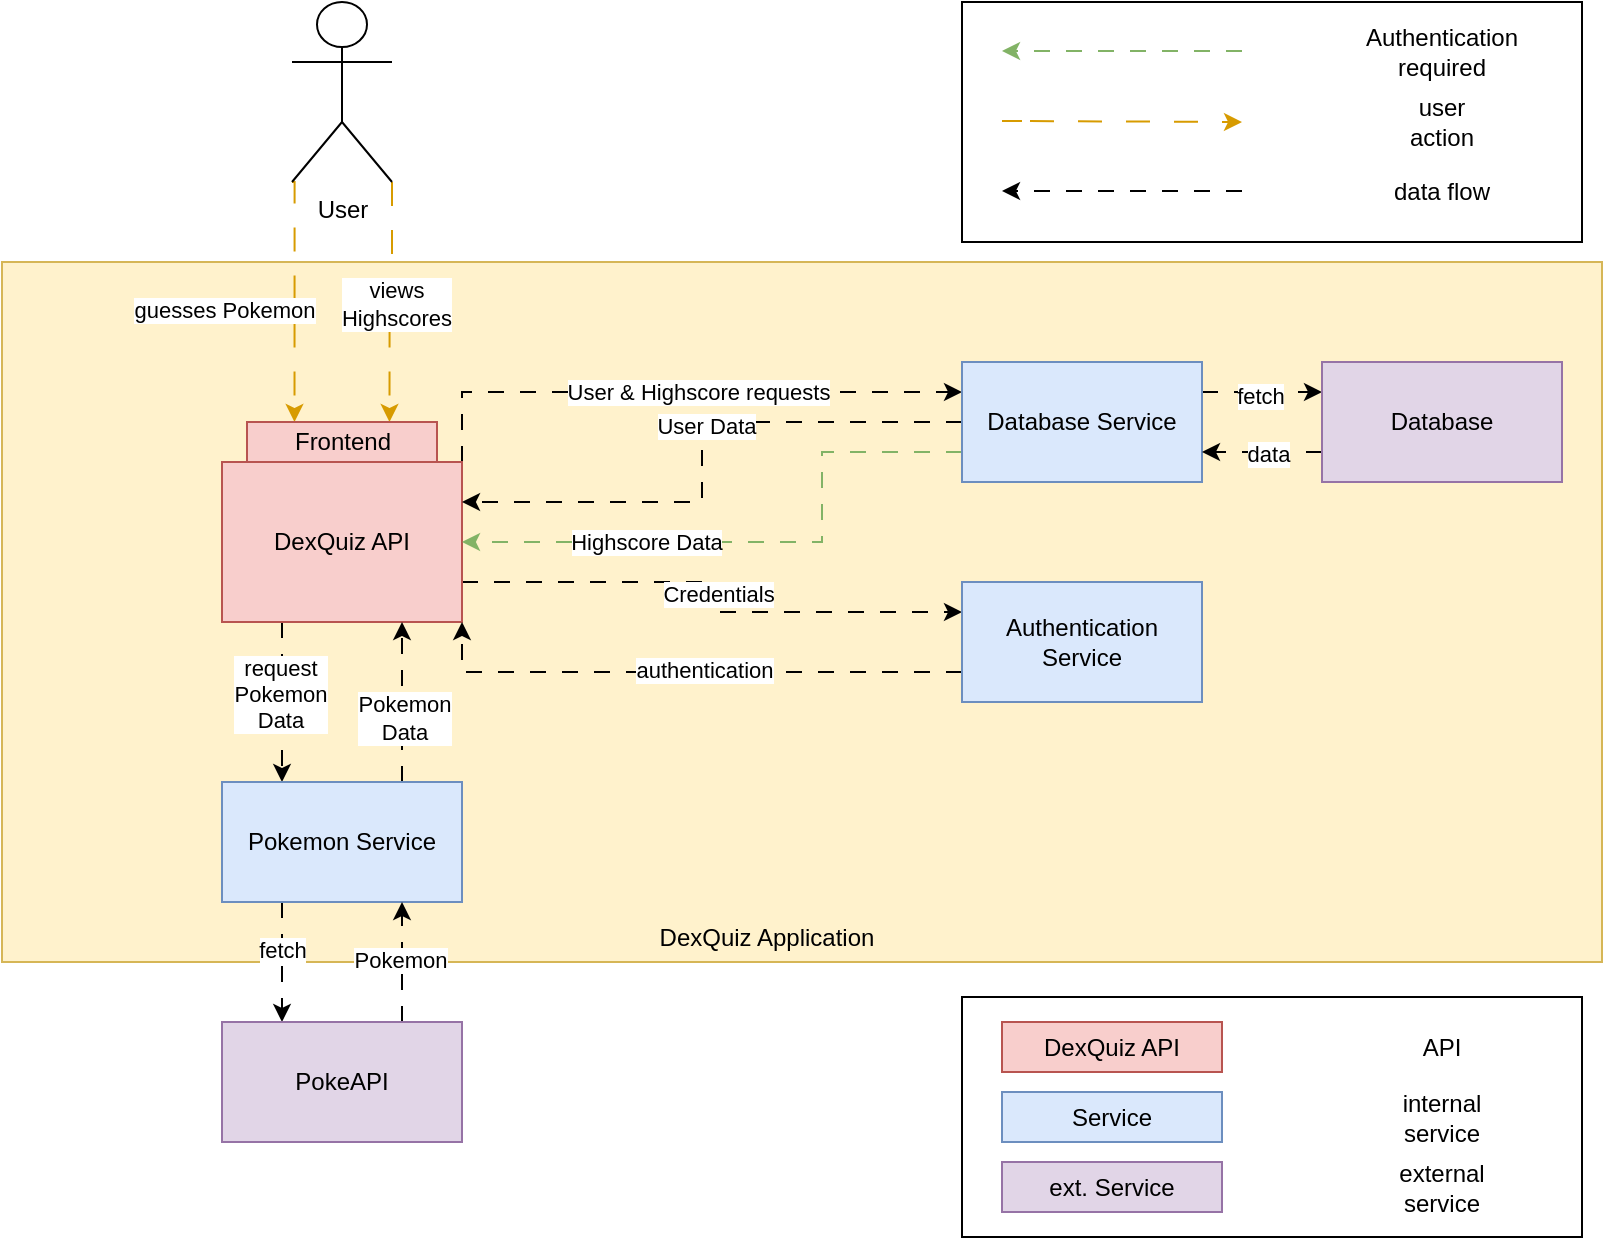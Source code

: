 <mxfile version="27.1.5">
  <diagram name="Page-1" id="77r_etyMG6uiAlGz0Fmr">
    <mxGraphModel dx="1101" dy="689" grid="1" gridSize="10" guides="1" tooltips="1" connect="1" arrows="1" fold="1" page="1" pageScale="1" pageWidth="850" pageHeight="1100" math="0" shadow="0">
      <root>
        <mxCell id="0" />
        <mxCell id="1" parent="0" />
        <mxCell id="un3O-d6Z-xGx0OLYczm8-82" value="" style="rounded=0;whiteSpace=wrap;html=1;fillColor=#fff2cc;strokeColor=#d6b656;" vertex="1" parent="1">
          <mxGeometry x="40" y="170" width="800" height="350" as="geometry" />
        </mxCell>
        <mxCell id="un3O-d6Z-xGx0OLYczm8-3" style="edgeStyle=orthogonalEdgeStyle;rounded=0;orthogonalLoop=1;jettySize=auto;html=1;exitX=0;exitY=1;exitDx=0;exitDy=0;exitPerimeter=0;dashed=1;dashPattern=12 12;fillColor=#ffe6cc;strokeColor=#d79b00;entryX=0.25;entryY=0;entryDx=0;entryDy=0;" edge="1" parent="1" source="un3O-d6Z-xGx0OLYczm8-1" target="un3O-d6Z-xGx0OLYczm8-45">
          <mxGeometry relative="1" as="geometry">
            <mxPoint x="180" y="140" as="sourcePoint" />
            <mxPoint x="380" y="240" as="targetPoint" />
            <Array as="points">
              <mxPoint x="186" y="130" />
            </Array>
          </mxGeometry>
        </mxCell>
        <mxCell id="un3O-d6Z-xGx0OLYczm8-15" value="guesses Pokemon" style="edgeLabel;html=1;align=center;verticalAlign=middle;resizable=0;points=[];" vertex="1" connectable="0" parent="un3O-d6Z-xGx0OLYczm8-3">
          <mxGeometry x="-0.244" y="-1" relative="1" as="geometry">
            <mxPoint x="-35" y="19" as="offset" />
          </mxGeometry>
        </mxCell>
        <mxCell id="un3O-d6Z-xGx0OLYczm8-46" style="edgeStyle=orthogonalEdgeStyle;rounded=0;orthogonalLoop=1;jettySize=auto;html=1;exitX=1;exitY=1;exitDx=0;exitDy=0;exitPerimeter=0;entryX=0.75;entryY=0;entryDx=0;entryDy=0;fillColor=#ffe6cc;strokeColor=#d79b00;dashed=1;dashPattern=12 12;" edge="1" parent="1" source="un3O-d6Z-xGx0OLYczm8-1" target="un3O-d6Z-xGx0OLYczm8-45">
          <mxGeometry relative="1" as="geometry" />
        </mxCell>
        <mxCell id="un3O-d6Z-xGx0OLYczm8-47" value="views&lt;br&gt;Highscores" style="edgeLabel;html=1;align=center;verticalAlign=middle;resizable=0;points=[];" vertex="1" connectable="0" parent="un3O-d6Z-xGx0OLYczm8-46">
          <mxGeometry x="-0.01" y="2" relative="1" as="geometry">
            <mxPoint x="2" y="-1" as="offset" />
          </mxGeometry>
        </mxCell>
        <mxCell id="un3O-d6Z-xGx0OLYczm8-1" value="&lt;div&gt;User&lt;/div&gt;&lt;div&gt;&lt;br&gt;&lt;/div&gt;" style="shape=umlActor;verticalLabelPosition=bottom;verticalAlign=top;html=1;outlineConnect=0;" vertex="1" parent="1">
          <mxGeometry x="185" y="40" width="50" height="90" as="geometry" />
        </mxCell>
        <mxCell id="un3O-d6Z-xGx0OLYczm8-18" style="edgeStyle=orthogonalEdgeStyle;rounded=0;orthogonalLoop=1;jettySize=auto;html=1;exitX=0.25;exitY=1;exitDx=0;exitDy=0;entryX=0.25;entryY=0;entryDx=0;entryDy=0;dashed=1;dashPattern=8 8;" edge="1" parent="1" source="un3O-d6Z-xGx0OLYczm8-2" target="un3O-d6Z-xGx0OLYczm8-12">
          <mxGeometry relative="1" as="geometry" />
        </mxCell>
        <mxCell id="un3O-d6Z-xGx0OLYczm8-19" value="request&lt;br&gt;Pokemon&lt;br&gt;Data" style="edgeLabel;html=1;align=center;verticalAlign=middle;resizable=0;points=[];" vertex="1" connectable="0" parent="un3O-d6Z-xGx0OLYczm8-18">
          <mxGeometry x="-0.1" y="-1" relative="1" as="geometry">
            <mxPoint as="offset" />
          </mxGeometry>
        </mxCell>
        <mxCell id="un3O-d6Z-xGx0OLYczm8-49" style="edgeStyle=orthogonalEdgeStyle;rounded=0;orthogonalLoop=1;jettySize=auto;html=1;exitX=1;exitY=0;exitDx=0;exitDy=0;entryX=0;entryY=0.25;entryDx=0;entryDy=0;dashed=1;dashPattern=8 8;" edge="1" parent="1" source="un3O-d6Z-xGx0OLYczm8-2" target="un3O-d6Z-xGx0OLYczm8-28">
          <mxGeometry relative="1" as="geometry" />
        </mxCell>
        <mxCell id="un3O-d6Z-xGx0OLYczm8-50" value="User &amp;amp; Highscore requests" style="edgeLabel;html=1;align=center;verticalAlign=middle;resizable=0;points=[];" vertex="1" connectable="0" parent="un3O-d6Z-xGx0OLYczm8-49">
          <mxGeometry x="0.073" relative="1" as="geometry">
            <mxPoint as="offset" />
          </mxGeometry>
        </mxCell>
        <mxCell id="un3O-d6Z-xGx0OLYczm8-55" style="edgeStyle=orthogonalEdgeStyle;rounded=0;orthogonalLoop=1;jettySize=auto;html=1;exitX=1;exitY=0.75;exitDx=0;exitDy=0;entryX=0;entryY=0.25;entryDx=0;entryDy=0;dashed=1;dashPattern=8 8;" edge="1" parent="1" source="un3O-d6Z-xGx0OLYczm8-2" target="un3O-d6Z-xGx0OLYczm8-54">
          <mxGeometry relative="1" as="geometry" />
        </mxCell>
        <mxCell id="un3O-d6Z-xGx0OLYczm8-56" value="Credentials" style="edgeLabel;html=1;align=center;verticalAlign=middle;resizable=0;points=[];" vertex="1" connectable="0" parent="un3O-d6Z-xGx0OLYczm8-55">
          <mxGeometry x="-0.011" y="3" relative="1" as="geometry">
            <mxPoint as="offset" />
          </mxGeometry>
        </mxCell>
        <mxCell id="un3O-d6Z-xGx0OLYczm8-2" value="DexQuiz API" style="rounded=0;whiteSpace=wrap;html=1;fillColor=#f8cecc;strokeColor=#b85450;" vertex="1" parent="1">
          <mxGeometry x="150" y="270" width="120" height="80" as="geometry" />
        </mxCell>
        <mxCell id="un3O-d6Z-xGx0OLYczm8-20" style="edgeStyle=orthogonalEdgeStyle;rounded=0;orthogonalLoop=1;jettySize=auto;html=1;exitX=0.75;exitY=0;exitDx=0;exitDy=0;entryX=0.75;entryY=1;entryDx=0;entryDy=0;dashed=1;dashPattern=8 8;" edge="1" parent="1" source="un3O-d6Z-xGx0OLYczm8-12" target="un3O-d6Z-xGx0OLYczm8-2">
          <mxGeometry relative="1" as="geometry" />
        </mxCell>
        <mxCell id="un3O-d6Z-xGx0OLYczm8-21" value="Pokemon&lt;br&gt;Data" style="edgeLabel;html=1;align=center;verticalAlign=middle;resizable=0;points=[];" vertex="1" connectable="0" parent="un3O-d6Z-xGx0OLYczm8-20">
          <mxGeometry x="-0.2" y="-1" relative="1" as="geometry">
            <mxPoint as="offset" />
          </mxGeometry>
        </mxCell>
        <mxCell id="un3O-d6Z-xGx0OLYczm8-62" style="edgeStyle=orthogonalEdgeStyle;rounded=0;orthogonalLoop=1;jettySize=auto;html=1;exitX=0.25;exitY=1;exitDx=0;exitDy=0;entryX=0.25;entryY=0;entryDx=0;entryDy=0;dashed=1;dashPattern=8 8;" edge="1" parent="1" source="un3O-d6Z-xGx0OLYczm8-12" target="un3O-d6Z-xGx0OLYczm8-48">
          <mxGeometry relative="1" as="geometry" />
        </mxCell>
        <mxCell id="un3O-d6Z-xGx0OLYczm8-63" value="fetch" style="edgeLabel;html=1;align=center;verticalAlign=middle;resizable=0;points=[];" vertex="1" connectable="0" parent="un3O-d6Z-xGx0OLYczm8-62">
          <mxGeometry x="-0.2" relative="1" as="geometry">
            <mxPoint as="offset" />
          </mxGeometry>
        </mxCell>
        <mxCell id="un3O-d6Z-xGx0OLYczm8-12" value="Pokemon Service" style="rounded=0;whiteSpace=wrap;html=1;fillColor=#dae8fc;strokeColor=#6c8ebf;" vertex="1" parent="1">
          <mxGeometry x="150" y="430" width="120" height="60" as="geometry" />
        </mxCell>
        <mxCell id="un3O-d6Z-xGx0OLYczm8-51" style="edgeStyle=orthogonalEdgeStyle;rounded=0;orthogonalLoop=1;jettySize=auto;html=1;exitX=0;exitY=0.5;exitDx=0;exitDy=0;entryX=1;entryY=0.25;entryDx=0;entryDy=0;dashed=1;dashPattern=8 8;" edge="1" parent="1" source="un3O-d6Z-xGx0OLYczm8-28" target="un3O-d6Z-xGx0OLYczm8-2">
          <mxGeometry relative="1" as="geometry">
            <Array as="points">
              <mxPoint x="390" y="250" />
              <mxPoint x="390" y="290" />
            </Array>
          </mxGeometry>
        </mxCell>
        <mxCell id="un3O-d6Z-xGx0OLYczm8-53" value="User Data" style="edgeLabel;html=1;align=center;verticalAlign=middle;resizable=0;points=[];" vertex="1" connectable="0" parent="un3O-d6Z-xGx0OLYczm8-51">
          <mxGeometry x="-0.091" y="2" relative="1" as="geometry">
            <mxPoint as="offset" />
          </mxGeometry>
        </mxCell>
        <mxCell id="un3O-d6Z-xGx0OLYczm8-60" style="edgeStyle=orthogonalEdgeStyle;rounded=0;orthogonalLoop=1;jettySize=auto;html=1;exitX=0;exitY=0.75;exitDx=0;exitDy=0;entryX=1;entryY=0.5;entryDx=0;entryDy=0;fillColor=#d5e8d4;strokeColor=#82b366;dashed=1;dashPattern=8 8;" edge="1" parent="1" source="un3O-d6Z-xGx0OLYczm8-28" target="un3O-d6Z-xGx0OLYczm8-2">
          <mxGeometry relative="1" as="geometry">
            <Array as="points">
              <mxPoint x="450" y="265" />
              <mxPoint x="450" y="310" />
            </Array>
          </mxGeometry>
        </mxCell>
        <mxCell id="un3O-d6Z-xGx0OLYczm8-61" value="Highscore Data" style="edgeLabel;html=1;align=center;verticalAlign=middle;resizable=0;points=[];" vertex="1" connectable="0" parent="un3O-d6Z-xGx0OLYczm8-60">
          <mxGeometry x="0.376" y="2" relative="1" as="geometry">
            <mxPoint y="-2" as="offset" />
          </mxGeometry>
        </mxCell>
        <mxCell id="un3O-d6Z-xGx0OLYczm8-67" style="edgeStyle=orthogonalEdgeStyle;rounded=0;orthogonalLoop=1;jettySize=auto;html=1;exitX=1;exitY=0.25;exitDx=0;exitDy=0;entryX=0;entryY=0.25;entryDx=0;entryDy=0;dashed=1;dashPattern=8 8;" edge="1" parent="1" source="un3O-d6Z-xGx0OLYczm8-28" target="un3O-d6Z-xGx0OLYczm8-66">
          <mxGeometry relative="1" as="geometry" />
        </mxCell>
        <mxCell id="un3O-d6Z-xGx0OLYczm8-68" value="fetch" style="edgeLabel;html=1;align=center;verticalAlign=middle;resizable=0;points=[];" vertex="1" connectable="0" parent="un3O-d6Z-xGx0OLYczm8-67">
          <mxGeometry x="-0.033" y="-2" relative="1" as="geometry">
            <mxPoint as="offset" />
          </mxGeometry>
        </mxCell>
        <mxCell id="un3O-d6Z-xGx0OLYczm8-28" value="Database Service" style="rounded=0;whiteSpace=wrap;html=1;fillColor=#dae8fc;strokeColor=#6c8ebf;" vertex="1" parent="1">
          <mxGeometry x="520" y="220" width="120" height="60" as="geometry" />
        </mxCell>
        <mxCell id="un3O-d6Z-xGx0OLYczm8-33" value="" style="rounded=0;whiteSpace=wrap;html=1;" vertex="1" parent="1">
          <mxGeometry x="520" y="40" width="310" height="120" as="geometry" />
        </mxCell>
        <mxCell id="un3O-d6Z-xGx0OLYczm8-34" style="edgeStyle=orthogonalEdgeStyle;rounded=0;orthogonalLoop=1;jettySize=auto;html=1;exitX=0;exitY=0.25;exitDx=0;exitDy=0;entryX=1;entryY=0.25;entryDx=0;entryDy=0;dashed=1;dashPattern=8 8;fillColor=#d5e8d4;strokeColor=#82b366;" edge="1" parent="1">
          <mxGeometry relative="1" as="geometry">
            <mxPoint x="660" y="64.5" as="sourcePoint" />
            <mxPoint x="540" y="64.5" as="targetPoint" />
          </mxGeometry>
        </mxCell>
        <mxCell id="un3O-d6Z-xGx0OLYczm8-37" value="&lt;div&gt;Authentication required&lt;/div&gt;" style="text;html=1;align=center;verticalAlign=middle;whiteSpace=wrap;rounded=0;" vertex="1" parent="1">
          <mxGeometry x="730" y="50" width="60" height="30" as="geometry" />
        </mxCell>
        <mxCell id="un3O-d6Z-xGx0OLYczm8-38" style="edgeStyle=orthogonalEdgeStyle;rounded=0;orthogonalLoop=1;jettySize=auto;html=1;dashed=1;dashPattern=12 12;fillColor=#ffe6cc;strokeColor=#d79b00;" edge="1" parent="1">
          <mxGeometry relative="1" as="geometry">
            <mxPoint x="550" y="99.5" as="sourcePoint" />
            <mxPoint x="660" y="100" as="targetPoint" />
            <Array as="points">
              <mxPoint x="540" y="99.5" />
              <mxPoint x="770" y="99.5" />
            </Array>
          </mxGeometry>
        </mxCell>
        <mxCell id="un3O-d6Z-xGx0OLYczm8-41" value="user&lt;br&gt;action" style="text;html=1;align=center;verticalAlign=middle;whiteSpace=wrap;rounded=0;" vertex="1" parent="1">
          <mxGeometry x="730" y="85" width="60" height="30" as="geometry" />
        </mxCell>
        <mxCell id="un3O-d6Z-xGx0OLYczm8-42" style="edgeStyle=orthogonalEdgeStyle;rounded=0;orthogonalLoop=1;jettySize=auto;html=1;exitX=0;exitY=0.75;exitDx=0;exitDy=0;entryX=1;entryY=0.75;entryDx=0;entryDy=0;dashed=1;dashPattern=8 8;" edge="1" parent="1">
          <mxGeometry relative="1" as="geometry">
            <mxPoint x="660" y="134.5" as="sourcePoint" />
            <mxPoint x="540" y="134.5" as="targetPoint" />
          </mxGeometry>
        </mxCell>
        <mxCell id="un3O-d6Z-xGx0OLYczm8-44" value="data flow" style="text;html=1;align=center;verticalAlign=middle;whiteSpace=wrap;rounded=0;" vertex="1" parent="1">
          <mxGeometry x="730" y="120" width="60" height="30" as="geometry" />
        </mxCell>
        <mxCell id="un3O-d6Z-xGx0OLYczm8-45" value="Frontend" style="rounded=0;whiteSpace=wrap;html=1;fillColor=#f8cecc;strokeColor=#b85450;" vertex="1" parent="1">
          <mxGeometry x="162.5" y="250" width="95" height="20" as="geometry" />
        </mxCell>
        <mxCell id="un3O-d6Z-xGx0OLYczm8-64" style="edgeStyle=orthogonalEdgeStyle;rounded=0;orthogonalLoop=1;jettySize=auto;html=1;exitX=0.75;exitY=0;exitDx=0;exitDy=0;entryX=0.75;entryY=1;entryDx=0;entryDy=0;dashed=1;dashPattern=8 8;" edge="1" parent="1" source="un3O-d6Z-xGx0OLYczm8-48" target="un3O-d6Z-xGx0OLYczm8-12">
          <mxGeometry relative="1" as="geometry" />
        </mxCell>
        <mxCell id="un3O-d6Z-xGx0OLYczm8-65" value="Pokemon" style="edgeLabel;html=1;align=center;verticalAlign=middle;resizable=0;points=[];" vertex="1" connectable="0" parent="un3O-d6Z-xGx0OLYczm8-64">
          <mxGeometry x="0.033" y="1" relative="1" as="geometry">
            <mxPoint as="offset" />
          </mxGeometry>
        </mxCell>
        <mxCell id="un3O-d6Z-xGx0OLYczm8-48" value="PokeAPI" style="rounded=0;whiteSpace=wrap;html=1;fillColor=#e1d5e7;strokeColor=#9673a6;" vertex="1" parent="1">
          <mxGeometry x="150" y="550" width="120" height="60" as="geometry" />
        </mxCell>
        <mxCell id="un3O-d6Z-xGx0OLYczm8-57" style="edgeStyle=orthogonalEdgeStyle;rounded=0;orthogonalLoop=1;jettySize=auto;html=1;exitX=0;exitY=0.75;exitDx=0;exitDy=0;entryX=1;entryY=1;entryDx=0;entryDy=0;dashed=1;dashPattern=8 8;" edge="1" parent="1" source="un3O-d6Z-xGx0OLYczm8-54" target="un3O-d6Z-xGx0OLYczm8-2">
          <mxGeometry relative="1" as="geometry" />
        </mxCell>
        <mxCell id="un3O-d6Z-xGx0OLYczm8-58" value="authentication" style="edgeLabel;html=1;align=center;verticalAlign=middle;resizable=0;points=[];" vertex="1" connectable="0" parent="un3O-d6Z-xGx0OLYczm8-57">
          <mxGeometry x="-0.062" y="-1" relative="1" as="geometry">
            <mxPoint as="offset" />
          </mxGeometry>
        </mxCell>
        <mxCell id="un3O-d6Z-xGx0OLYczm8-54" value="Authentication&lt;br&gt;Service" style="rounded=0;whiteSpace=wrap;html=1;fillColor=#dae8fc;strokeColor=#6c8ebf;" vertex="1" parent="1">
          <mxGeometry x="520" y="330" width="120" height="60" as="geometry" />
        </mxCell>
        <mxCell id="un3O-d6Z-xGx0OLYczm8-69" style="edgeStyle=orthogonalEdgeStyle;rounded=0;orthogonalLoop=1;jettySize=auto;html=1;exitX=0;exitY=0.75;exitDx=0;exitDy=0;entryX=1;entryY=0.75;entryDx=0;entryDy=0;dashed=1;dashPattern=8 8;" edge="1" parent="1" source="un3O-d6Z-xGx0OLYczm8-66" target="un3O-d6Z-xGx0OLYczm8-28">
          <mxGeometry relative="1" as="geometry" />
        </mxCell>
        <mxCell id="un3O-d6Z-xGx0OLYczm8-70" value="data" style="edgeLabel;html=1;align=center;verticalAlign=middle;resizable=0;points=[];" vertex="1" connectable="0" parent="un3O-d6Z-xGx0OLYczm8-69">
          <mxGeometry x="-0.092" y="1" relative="1" as="geometry">
            <mxPoint as="offset" />
          </mxGeometry>
        </mxCell>
        <mxCell id="un3O-d6Z-xGx0OLYczm8-66" value="Database" style="rounded=0;whiteSpace=wrap;html=1;fillColor=#e1d5e7;strokeColor=#9673a6;" vertex="1" parent="1">
          <mxGeometry x="700" y="220" width="120" height="60" as="geometry" />
        </mxCell>
        <mxCell id="un3O-d6Z-xGx0OLYczm8-71" value="" style="rounded=0;whiteSpace=wrap;html=1;" vertex="1" parent="1">
          <mxGeometry x="520" y="537.5" width="310" height="120" as="geometry" />
        </mxCell>
        <mxCell id="un3O-d6Z-xGx0OLYczm8-73" value="API" style="text;html=1;align=center;verticalAlign=middle;whiteSpace=wrap;rounded=0;" vertex="1" parent="1">
          <mxGeometry x="730" y="547.5" width="60" height="30" as="geometry" />
        </mxCell>
        <mxCell id="un3O-d6Z-xGx0OLYczm8-75" value="internal service" style="text;html=1;align=center;verticalAlign=middle;whiteSpace=wrap;rounded=0;" vertex="1" parent="1">
          <mxGeometry x="730" y="582.5" width="60" height="30" as="geometry" />
        </mxCell>
        <mxCell id="un3O-d6Z-xGx0OLYczm8-77" value="external&lt;br&gt;service" style="text;html=1;align=center;verticalAlign=middle;whiteSpace=wrap;rounded=0;" vertex="1" parent="1">
          <mxGeometry x="730" y="617.5" width="60" height="30" as="geometry" />
        </mxCell>
        <mxCell id="un3O-d6Z-xGx0OLYczm8-78" value="DexQuiz API" style="rounded=0;whiteSpace=wrap;html=1;fillColor=#f8cecc;strokeColor=#b85450;" vertex="1" parent="1">
          <mxGeometry x="540" y="550" width="110" height="25" as="geometry" />
        </mxCell>
        <mxCell id="un3O-d6Z-xGx0OLYczm8-79" value="Service" style="rounded=0;whiteSpace=wrap;html=1;fillColor=#dae8fc;strokeColor=#6c8ebf;" vertex="1" parent="1">
          <mxGeometry x="540" y="585" width="110" height="25" as="geometry" />
        </mxCell>
        <mxCell id="un3O-d6Z-xGx0OLYczm8-80" value="ext. Service" style="rounded=0;whiteSpace=wrap;html=1;fillColor=#e1d5e7;strokeColor=#9673a6;" vertex="1" parent="1">
          <mxGeometry x="540" y="620" width="110" height="25" as="geometry" />
        </mxCell>
        <mxCell id="un3O-d6Z-xGx0OLYczm8-83" value="DexQuiz Application" style="text;html=1;align=center;verticalAlign=middle;whiteSpace=wrap;rounded=0;" vertex="1" parent="1">
          <mxGeometry x="360" y="477.5" width="125" height="60" as="geometry" />
        </mxCell>
      </root>
    </mxGraphModel>
  </diagram>
</mxfile>
